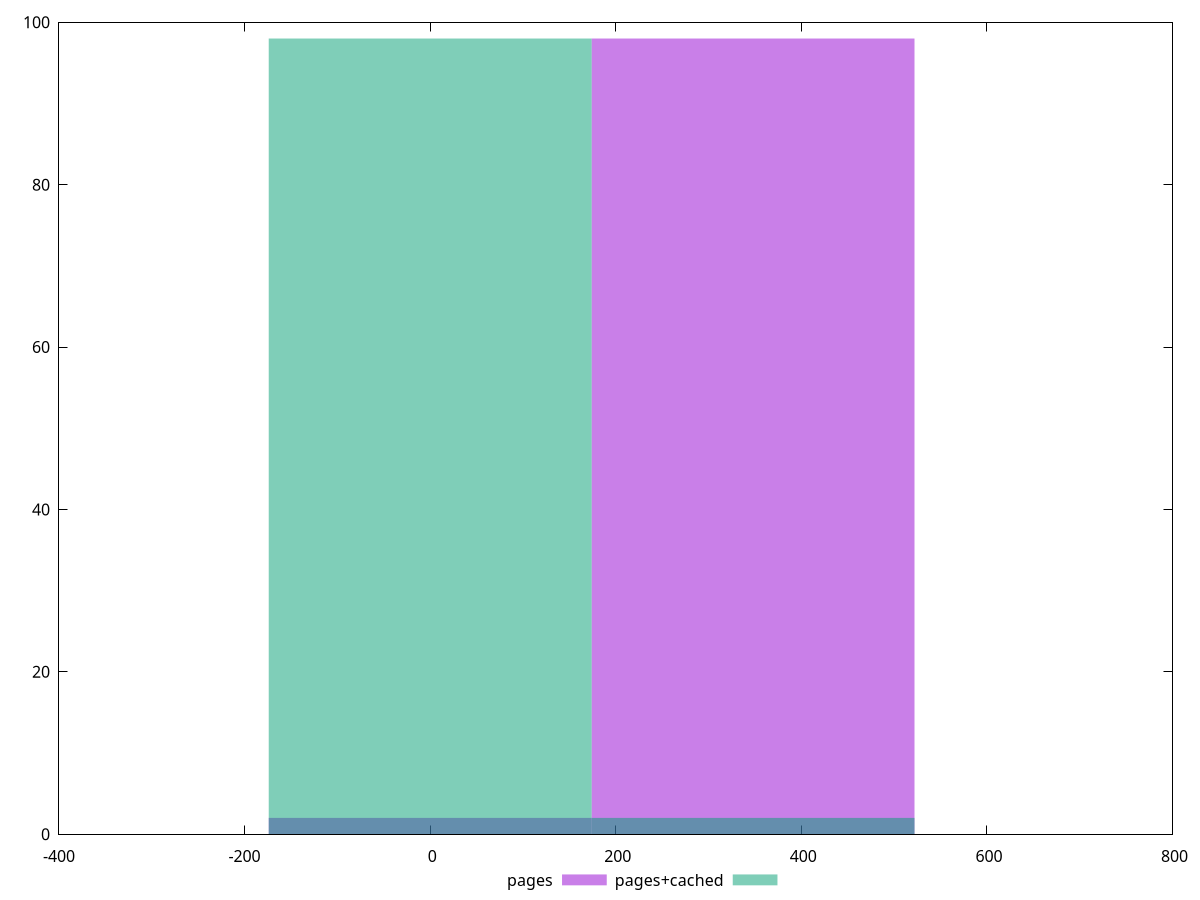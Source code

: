 reset
set terminal svg size 640, 500 enhanced background rgb 'white'
set output "reprap/uses-rel-preconnect/comparison/histogram/1_vs_2.svg"

$pages <<EOF
0 2
347.96899676007484 98
EOF

$pagesCached <<EOF
347.96899676007484 2
0 98
EOF

set key outside below
set boxwidth 347.96899676007484
set yrange [0:100]
set style fill transparent solid 0.5 noborder

plot \
  $pages title "pages" with boxes, \
  $pagesCached title "pages+cached" with boxes, \


reset